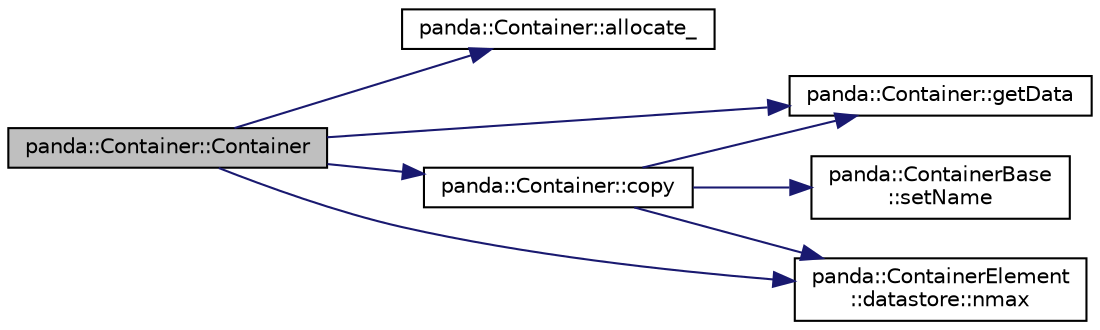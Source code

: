 digraph "panda::Container::Container"
{
 // INTERACTIVE_SVG=YES
  edge [fontname="Helvetica",fontsize="10",labelfontname="Helvetica",labelfontsize="10"];
  node [fontname="Helvetica",fontsize="10",shape=record];
  rankdir="LR";
  Node1 [label="panda::Container::Container",height=0.2,width=0.4,color="black", fillcolor="grey75", style="filled" fontcolor="black"];
  Node1 -> Node2 [color="midnightblue",fontsize="10",style="solid"];
  Node2 [label="panda::Container::allocate_",height=0.2,width=0.4,color="black", fillcolor="white", style="filled",URL="$classpanda_1_1Container.html#ae5a51ee9f641dc82a8c130f5949af194"];
  Node1 -> Node3 [color="midnightblue",fontsize="10",style="solid"];
  Node3 [label="panda::Container::getData",height=0.2,width=0.4,color="black", fillcolor="white", style="filled",URL="$classpanda_1_1Container.html#ae8c189c8e337af593b268455a2dda89f"];
  Node1 -> Node4 [color="midnightblue",fontsize="10",style="solid"];
  Node4 [label="panda::ContainerElement\l::datastore::nmax",height=0.2,width=0.4,color="black", fillcolor="white", style="filled",URL="$structpanda_1_1ContainerElement_1_1datastore.html#aff3ea42523fa1d980435a5085c8f1289"];
  Node1 -> Node5 [color="midnightblue",fontsize="10",style="solid"];
  Node5 [label="panda::Container::copy",height=0.2,width=0.4,color="black", fillcolor="white", style="filled",URL="$classpanda_1_1Container.html#a47bf4140207c40fa731f44766dde536c",tooltip="Copy the array contents. "];
  Node5 -> Node3 [color="midnightblue",fontsize="10",style="solid"];
  Node5 -> Node4 [color="midnightblue",fontsize="10",style="solid"];
  Node5 -> Node6 [color="midnightblue",fontsize="10",style="solid"];
  Node6 [label="panda::ContainerBase\l::setName",height=0.2,width=0.4,color="black", fillcolor="white", style="filled",URL="$classpanda_1_1ContainerBase.html#af338d42cdb776d8af77a2c14d3a983f5",tooltip="Set the name of this container. "];
}
